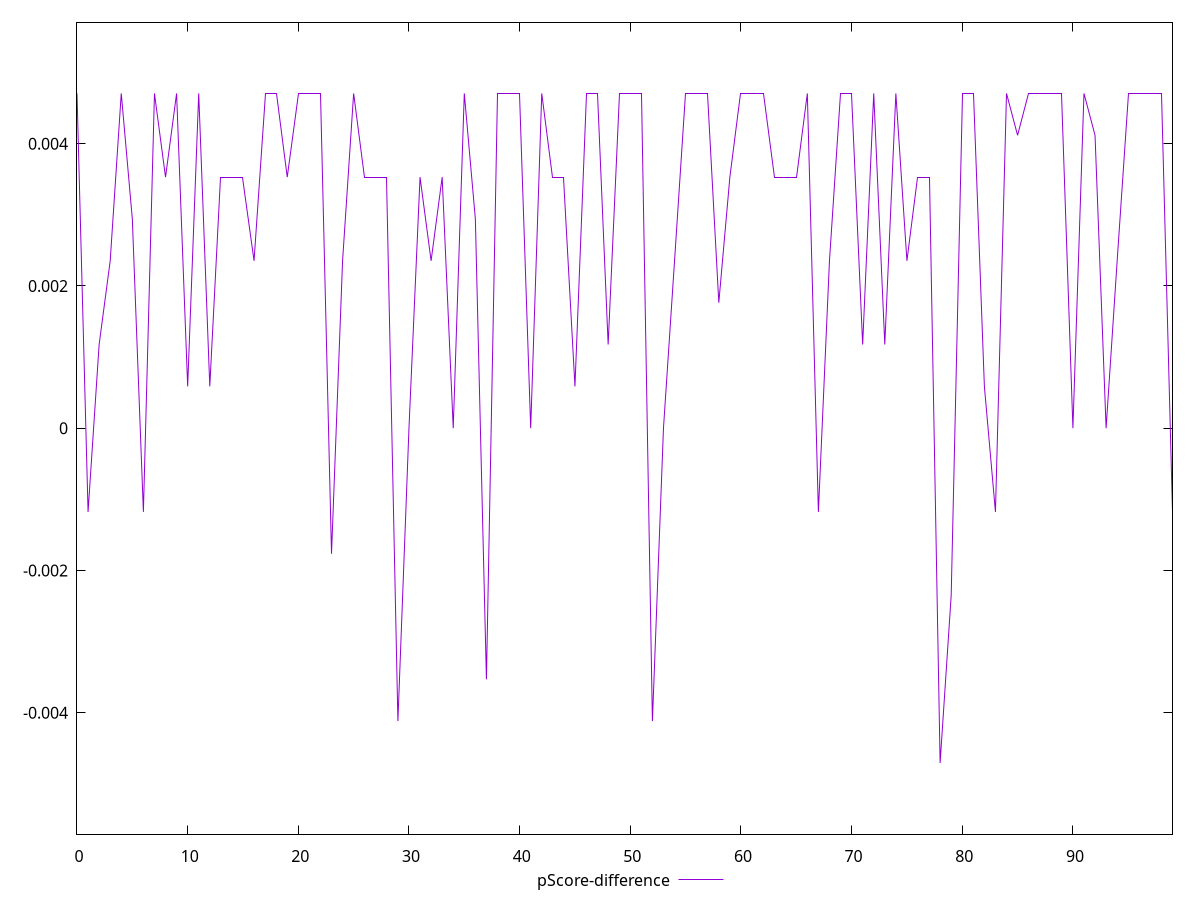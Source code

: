 reset

$pScoreDifference <<EOF
0 0.004705882352941171
1 -0.0011764705882352788
2 0.0011764705882352788
3 0.0023529411764705577
4 0.004705882352941171
5 0.0029411764705882804
6 -0.0011764705882352788
7 0.004705882352941171
8 0.0035294117647058365
9 0.004705882352941171
10 0.0005882352941176672
11 0.004705882352941171
12 0.0005882352941176117
13 0.003529411764705892
14 0.0035294117647058365
15 0.003529411764705892
16 0.0023529411764705577
17 0.004705882352941171
18 0.004705882352941171
19 0.0035294117647058365
20 0.004705882352941171
21 0.004705882352941171
22 0.004705882352941171
23 -0.0017647058823528905
24 0.0023529411764705577
25 0.004705882352941171
26 0.0035294117647058365
27 0.0035294117647058365
28 0.0035294117647058365
29 -0.004117647058823559
30 0
31 0.0035294117647058365
32 0.0023529411764705577
33 0.0035294117647058365
34 0
35 0.004705882352941171
36 0.002941176470588225
37 -0.003529411764705892
38 0.004705882352941171
39 0.004705882352941171
40 0.004705882352941171
41 0
42 0.004705882352941171
43 0.0035294117647058365
44 0.0035294117647058365
45 0.0005882352941176117
46 0.004705882352941171
47 0.004705882352941171
48 0.0011764705882352788
49 0.004705882352941171
50 0.004705882352941171
51 0.004705882352941171
52 -0.004117647058823559
53 0
54 0.0023529411764705577
55 0.004705882352941171
56 0.004705882352941171
57 0.004705882352941171
58 0.001764705882352946
59 0.0035294117647058365
60 0.004705882352941171
61 0.004705882352941171
62 0.004705882352941171
63 0.0035294117647058365
64 0.0035294117647058365
65 0.0035294117647058365
66 0.004705882352941171
67 -0.0011764705882352788
68 0.002352941176470613
69 0.004705882352941171
70 0.004705882352941171
71 0.0011764705882352788
72 0.004705882352941171
73 0.0011764705882352788
74 0.004705882352941171
75 0.0023529411764705577
76 0.0035294117647058365
77 0.0035294117647058365
78 -0.004705882352941171
79 -0.0023529411764705577
80 0.004705882352941171
81 0.004705882352941171
82 0.0005882352941176117
83 -0.0011764705882352788
84 0.004705882352941171
85 0.004117647058823559
86 0.004705882352941171
87 0.004705882352941171
88 0.004705882352941171
89 0.004705882352941171
90 0
91 0.004705882352941171
92 0.004117647058823504
93 0
94 0.002352941176470613
95 0.004705882352941171
96 0.004705882352941171
97 0.004705882352941171
98 0.004705882352941171
99 -0.0011764705882352788
EOF

set key outside below
set xrange [0:99]
set yrange [-0.005705882352941171:0.005705882352941171]
set trange [-0.005705882352941171:0.005705882352941171]
set terminal svg size 640, 500 enhanced background rgb 'white'
set output "report_00015_2021-02-09T16-11-33.973Z/unused-javascript/samples/pages+cached+noadtech+nomedia+nocss/pScore-difference/values.svg"

plot $pScoreDifference title "pScore-difference" with line

reset
